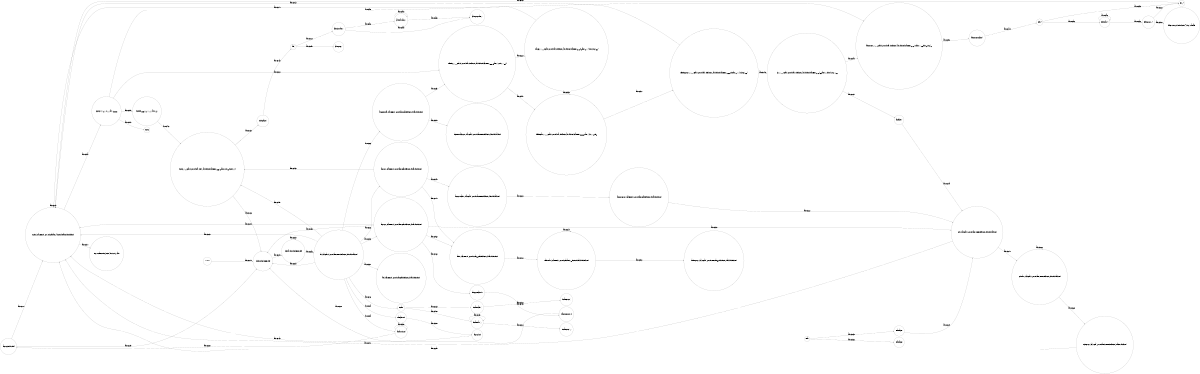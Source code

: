 digraph {
  rankdir=LR;
  size="8,5"
  node[shape=circle,label=""];
  stat_group_3[label="stat_group_3 end,else,,elseif"];
  field[label="field ,,;,,}"];
  assignment_or_call_group_1[label="assignment_or_call_group_1 ::,local,repeat,do,(,,goto,until,Name,__EOF__,elseif,function,;,if,else,while,break,for,end"];
  parlist_plus_1[label="parlist_plus_1 Name,..."];
  args[label="args ::,..,/,.,-,,,+,repeat,do,(,goto,until,break,>,elseif,function,;,:,and,while,for,end,local,__EOF__,<=,,~=,{,==,Name,%,^,*,if,else,or,[,String,<,>=,="];
  primaryexp[label="primaryexp ::,..,/,.,-,,,+,repeat,do,(,goto,until,break,>,elseif,function,;,:,and,while,for,end,local,__EOF__,<=,,~=,if,=,Name,>=,^,<,*,[,else,or,String,%,==,{"];
  args_maybe_1[label="args_maybe_1 )"];
  stat_group_1_group_1[label="stat_group_1_group_1 ::,local,__EOF__,do,(,,goto,until,Name,repeat,elseif,function,;,if,break,while,else,for,end"];
  stat_group_1[label="stat_group_1 ::,local,__EOF__,do,(,,goto,until,Name,repeat,elseif,function,;,if,break,while,else,for,end"];
  fieldlist_group_1[label="fieldlist_group_1 ,,;,,}"];
  suffixedexp_group_1[label="suffixedexp_group_1 ::,..,/,.,-,,,+,repeat,do,(,goto,until,break,>,elseif,function,;,:,and,while,for,end,local,__EOF__,<=,,~=,=,else,Name,>=,^,<,*,[,or,if,String,%,==,{"];
  exp_group_1[label="exp_group_1 %,..,>=,^,/,or,-,<,+,*,and,>,<=,==,~="];
  tableconstructor[label="tableconstructor ::,..,/,.,-,,,+,repeat,do,(,goto,until,break,>,elseif,function,{,:,and,while,for,end,local,__EOF__,<=,,~=,%,or,Name,*,^,<,==,if,else,>=,String,[,=,;"];
  fieldsep[label="fieldsep _,true,not,-,nil,Number,function,{,[,String,(,...,Name,false"];
  explist[label="explist ::,local,repeat,do,(,,goto,until,Name,),__EOF__,elseif,function,;,if,else,while,break,for,end"];
  funcname_star_1[label="funcname_star_1 (,,:"];
  unop[label="unop exp"];
  funcname_maybe_1[label="funcname_maybe_1 ,("];
  retstat[label="retstat "];
  exp[label="exp then,::,local,,,__EOF__,do,(,,goto,),until,repeat,Name,;,],},function,if,break,else,while,elseif,for,end"];
  parlist[label="parlist ,)"];
  stat_group_4[label="stat_group_4 ,end"];
  retstat_maybe_1[label="retstat_maybe_1 "];
  root[label="root __EOF__"];
  parlist_star_1[label="parlist_star_1 Name,,..."];
  funcname[label="funcname ("];
  suffixedexp[label="suffixedexp ::,..,/,-,,,+,repeat,do,(,goto,until,break,>,elseif,function,;,and,while,for,end,local,__EOF__,<=,==,~=,Name,^,%,or,else,*,<,,>=,=,if"];
  parlist_group_1[label="parlist_group_1 Name,,..."];
  stat_group_2_group_1[label="stat_group_2_group_1 ,do"];
  explist_star_1[label="explist_star_1 ::,local,repeat,do,(,,goto,until,Name,),__EOF__,elseif,function,;,if,else,while,break,for,end"];
  label[label="label ::,local,__EOF__,do,(,,goto,until,Name,repeat,elseif,function,;,if,break,while,else,for,end"];
  binop[label="binop _,true,Name,Number,-,function,{,nil,not,String,(,...,false"];
  stat_star_1[label="stat_star_1 else,,end"];
  parlist_group_2[label="parlist_group_2 ,)"];
  funcname_group_1[label="funcname_group_1 (,:,,."];
  funcname_group_2[label="funcname_group_2 ,("];
  namelist_star_1[label="namelist_star_1 ::,local,__EOF__,do,(,,goto,until,repeat,Name,in,;,=,function,else,break,if,while,elseif,for,end"];
  stat_maybe_1[label="stat_maybe_1 end"];
  stat_group_1_maybe_1[label="stat_group_1_maybe_1 ::,local,repeat,do,(,,goto,until,Name,__EOF__,elseif,function,;,if,else,while,break,for,end"];
  funcbody_maybe_1[label="funcbody_maybe_1 )"];
  assignment_or_call[label="assignment_or_call ::,local,__EOF__,do,(,,goto,until,Name,repeat,elseif,function,;,if,break,while,else,for,end"];
  stat_group_2_maybe_1[label="stat_group_2_maybe_1 do"];
  fieldlist[label="fieldlist ,}"];
  retstat_maybe_2[label="retstat_maybe_2 "];
  namelist[label="namelist ::,local,__EOF__,do,(,,goto,until,in,Name,=,repeat,elseif,function,;,if,break,while,else,for,end"];
  suffixedexp_star_1[label="suffixedexp_star_1 ::,..,/,-,,,+,repeat,do,(,goto,until,break,>,elseif,function,;,and,while,for,end,local,__EOF__,<=,==,~=,Name,^,,%,if,or,*,<,>=,else,="];
  explist_group_1[label="explist_group_1 ::,local,,,repeat,),(,,goto,until,Name,do,__EOF__,elseif,function,;,break,else,while,if,for,end"];
  funcbody[label="funcbody ::,..,/,-,+,repeat,do,(,goto,until,break,>,elseif,<,;,and,while,for,end,local,__EOF__,<=,==,>=,Name,or,^,else,~=,function,%,*,,if"];
  functiondef[label="functiondef ~=,==,..,>=,>,/,^,-,<,+,*,and,or,<=,,%"];
  tableconstructor_maybe_1[label="tableconstructor_maybe_1 }"];
  block_star_1[label="block_star_1 else,until,end,__EOF__,,elseif"];
  block[label="block else,until,end,__EOF__,,elseif"];
  stat_group_2[label="stat_group_2 ::,local,__EOF__,do,(,,goto,until,Name,repeat,elseif,function,;,if,break,while,else,for,end"];
  stat[label="stat ::,local,repeat,do,(,,goto,until,Name,__EOF__,elseif,function,;,if,else,while,break,for,end"];
  fieldlist_star_1[label="fieldlist_star_1 ,}"];
  namelist_group_1[label="namelist_group_1 ::,local,,,repeat,do,(,,goto,until,__EOF__,Name,=,elseif,in,function,;,break,if,while,else,for,end"];
    root -> block[label="table: 0x501790"];
    block_star_1 -> block_star_1[label="table: 0x5058d0"];
    block_star_1 -> stat[label="table: 0x505a60"];
    parlist_plus_1 -> parlist_group_1[label="table: 0x50a8a0"];
    parlist_plus_1 -> parlist_star_1[label="table: 0x50ac30"];
    args -> tableconstructor[label="table: 0x509a40"];
    args -> args_maybe_1[label="table: 0x5018f0"];
    primaryexp -> exp[label="table: 0x508410"];
    args_maybe_1 -> explist[label="table: 0x501ba0"];
    stat_group_1_group_1 -> explist[label="table: 0x506160"];
    stat_group_1 -> namelist[label="table: 0x507040"];
    stat_group_1 -> stat_group_1_maybe_1[label="table: 0x505f40"];
    stat_group_1 -> funcbody[label="table: 0x504d50"];
    fieldlist_group_1 -> field[label="table: 0x506220"];
    fieldlist_group_1 -> fieldsep[label="table: 0x50bc00"];
    suffixedexp_group_1 -> args[label="table: 0x509730"];
    suffixedexp_group_1 -> exp[label="table: 0x500640"];
    exp_group_1 -> functiondef[label="table: 0x5029d0"];
    exp_group_1 -> unop[label="table: 0x50b8f0"];
    exp_group_1 -> suffixedexp[label="table: 0x508b30"];
    exp_group_1 -> tableconstructor[label="table: 0x509be0"];
    explist_group_1 -> exp[label="table: 0x506ea0"];
    explist -> exp[label="table: 0x507d10"];
    explist -> explist_star_1[label="table: 0x506b10"];
    funcname_star_1 -> funcname_group_1[label="table: 0x500500"];
    funcname_star_1 -> funcname_star_1[label="table: 0x501ef0"];
    funcname_maybe_1 -> funcname_group_2[label="table: 0x50b280"];
    field -> exp[label="table: 0x5006a0"];
    exp -> exp_group_1[label="table: 0x5089a0"];
    exp -> binop[label="table: 0x502f10"];
    exp -> exp[label="table: 0x507090"];
    parlist -> parlist_group_2[label="table: 0x500fd0"];
    parlist -> parlist_plus_1[label="table: 0x507800"];
    stat_group_4 -> block[label="table: 0x500c00"];
    retstat_maybe_1 -> explist[label="table: 0x506790"];
    tableconstructor -> tableconstructor_maybe_1[label="table: 0x509e00"];
    parlist_star_1 -> parlist_group_1[label="table: 0x50af60"];
    parlist_star_1 -> parlist_star_1[label="table: 0x50adc0"];
    funcname -> funcname_maybe_1[label="table: 0x5038f0"];
    funcname -> funcname_star_1[label="table: 0x5048e0"];
    suffixedexp -> primaryexp[label="table: 0x508230"];
    suffixedexp -> suffixedexp_star_1[label="table: 0x5091f0"];
    stat_group_2_group_1 -> exp[label="table: 0x507a80"];
    explist_star_1 -> explist_group_1[label="table: 0x506ce0"];
    explist_star_1 -> explist_star_1[label="table: 0x500680"];
    stat_star_1 -> stat_star_1[label="table: 0x5039e0"];
    stat_star_1 -> stat_group_3[label="table: 0x503ec0"];
    namelist_star_1 -> namelist_star_1[label="table: 0x505440"];
    namelist_star_1 -> namelist_group_1[label="table: 0x50bf30"];
    stat_group_2 -> block[label="table: 0x504530"];
    stat_group_2 -> exp[label="table: 0x507dd0"];
    stat_group_2 -> namelist[label="table: 0x509350"];
    stat_group_2 -> stat_group_2_maybe_1[label="table: 0x507650"];
    stat_group_2 -> explist[label="table: 0x506980"];
    stat_group_1_maybe_1 -> stat_group_1_group_1[label="table: 0x503d80"];
    funcbody_maybe_1 -> parlist[label="table: 0x501a60"];
    fieldlist_star_1 -> fieldlist_group_1[label="table: 0x50a660"];
    fieldlist_star_1 -> fieldlist_star_1[label="table: 0x50a460"];
    fieldlist -> field[label="table: 0x509530"];
    fieldlist -> fieldlist_star_1[label="table: 0x50a280"];
    assignment_or_call -> suffixedexp[label="table: 0x508ff0"];
    assignment_or_call -> assignment_or_call_group_1[label="table: 0x505bc0"];
    namelist -> namelist_star_1[label="table: 0x501530"];
    retstat -> retstat_maybe_1[label="table: 0x5065b0"];
    retstat -> retstat_maybe_2[label="table: 0x50b5c0"];
    stat_group_3 -> block[label="table: 0x503fe0"];
    stat_group_3 -> exp[label="table: 0x507210"];
    funcbody -> block[label="table: 0x5050c0"];
    funcbody -> funcbody_maybe_1[label="table: 0x502cb0"];
    functiondef -> funcbody[label="table: 0x504b30"];
    tableconstructor_maybe_1 -> fieldlist[label="table: 0x50a040"];
    suffixedexp_star_1 -> suffixedexp_group_1[label="table: 0x509570"];
    suffixedexp_star_1 -> suffixedexp_star_1[label="table: 0x5093b0"];
    block -> block_star_1[label="table: 0x5034e0"];
    stat_maybe_1 -> stat_group_4[label="table: 0x5032e0"];
    stat -> funcname[label="table: 0x5073c0"];
    stat -> assignment_or_call[label="table: 0x508e50"];
    stat -> label[label="table: 0x506310"];
    stat -> funcbody[label="table: 0x504ef0"];
    stat -> block[label="table: 0x5052b0"];
    stat -> exp[label="table: 0x5086d0"];
    stat -> stat_star_1[label="table: 0x503ba0"];
    stat -> stat_maybe_1[label="table: 0x5030a0"];
    stat -> stat_group_2[label="table: 0x504350"];
    stat -> stat_group_1[label="table: 0x505c20"];
    stat_group_2_maybe_1 -> stat_group_2_group_1[label="table: 0x5078a0"];
}